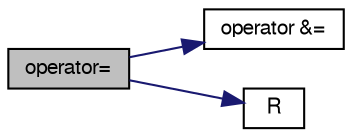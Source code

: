 digraph "operator="
{
  bgcolor="transparent";
  edge [fontname="FreeSans",fontsize="10",labelfontname="FreeSans",labelfontsize="10"];
  node [fontname="FreeSans",fontsize="10",shape=record];
  rankdir="LR";
  Node125 [label="operator=",height=0.2,width=0.4,color="black", fillcolor="grey75", style="filled", fontcolor="black"];
  Node125 -> Node126 [color="midnightblue",fontsize="10",style="solid",fontname="FreeSans"];
  Node126 [label="operator &=",height=0.2,width=0.4,color="black",URL="$a27698.html#a6944f416b6eba9d0781fba56ddb94c5a"];
  Node125 -> Node127 [color="midnightblue",fontsize="10",style="solid",fontname="FreeSans"];
  Node127 [label="R",height=0.2,width=0.4,color="black",URL="$a27698.html#a2f536ccb6dd221a9455428a524f602be"];
}

